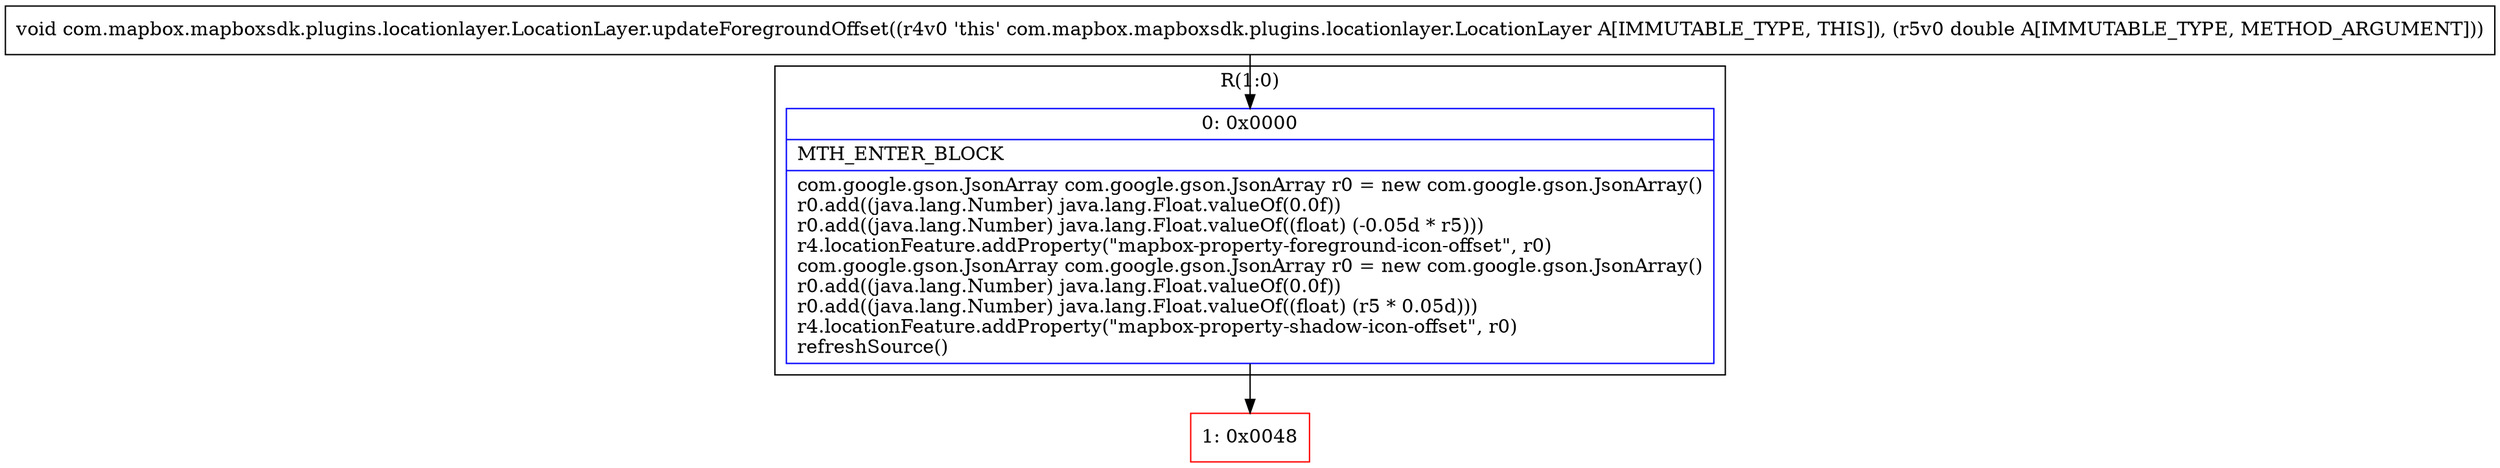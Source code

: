 digraph "CFG forcom.mapbox.mapboxsdk.plugins.locationlayer.LocationLayer.updateForegroundOffset(D)V" {
subgraph cluster_Region_712332752 {
label = "R(1:0)";
node [shape=record,color=blue];
Node_0 [shape=record,label="{0\:\ 0x0000|MTH_ENTER_BLOCK\l|com.google.gson.JsonArray com.google.gson.JsonArray r0 = new com.google.gson.JsonArray()\lr0.add((java.lang.Number) java.lang.Float.valueOf(0.0f))\lr0.add((java.lang.Number) java.lang.Float.valueOf((float) (\-0.05d * r5)))\lr4.locationFeature.addProperty(\"mapbox\-property\-foreground\-icon\-offset\", r0)\lcom.google.gson.JsonArray com.google.gson.JsonArray r0 = new com.google.gson.JsonArray()\lr0.add((java.lang.Number) java.lang.Float.valueOf(0.0f))\lr0.add((java.lang.Number) java.lang.Float.valueOf((float) (r5 * 0.05d)))\lr4.locationFeature.addProperty(\"mapbox\-property\-shadow\-icon\-offset\", r0)\lrefreshSource()\l}"];
}
Node_1 [shape=record,color=red,label="{1\:\ 0x0048}"];
MethodNode[shape=record,label="{void com.mapbox.mapboxsdk.plugins.locationlayer.LocationLayer.updateForegroundOffset((r4v0 'this' com.mapbox.mapboxsdk.plugins.locationlayer.LocationLayer A[IMMUTABLE_TYPE, THIS]), (r5v0 double A[IMMUTABLE_TYPE, METHOD_ARGUMENT])) }"];
MethodNode -> Node_0;
Node_0 -> Node_1;
}

